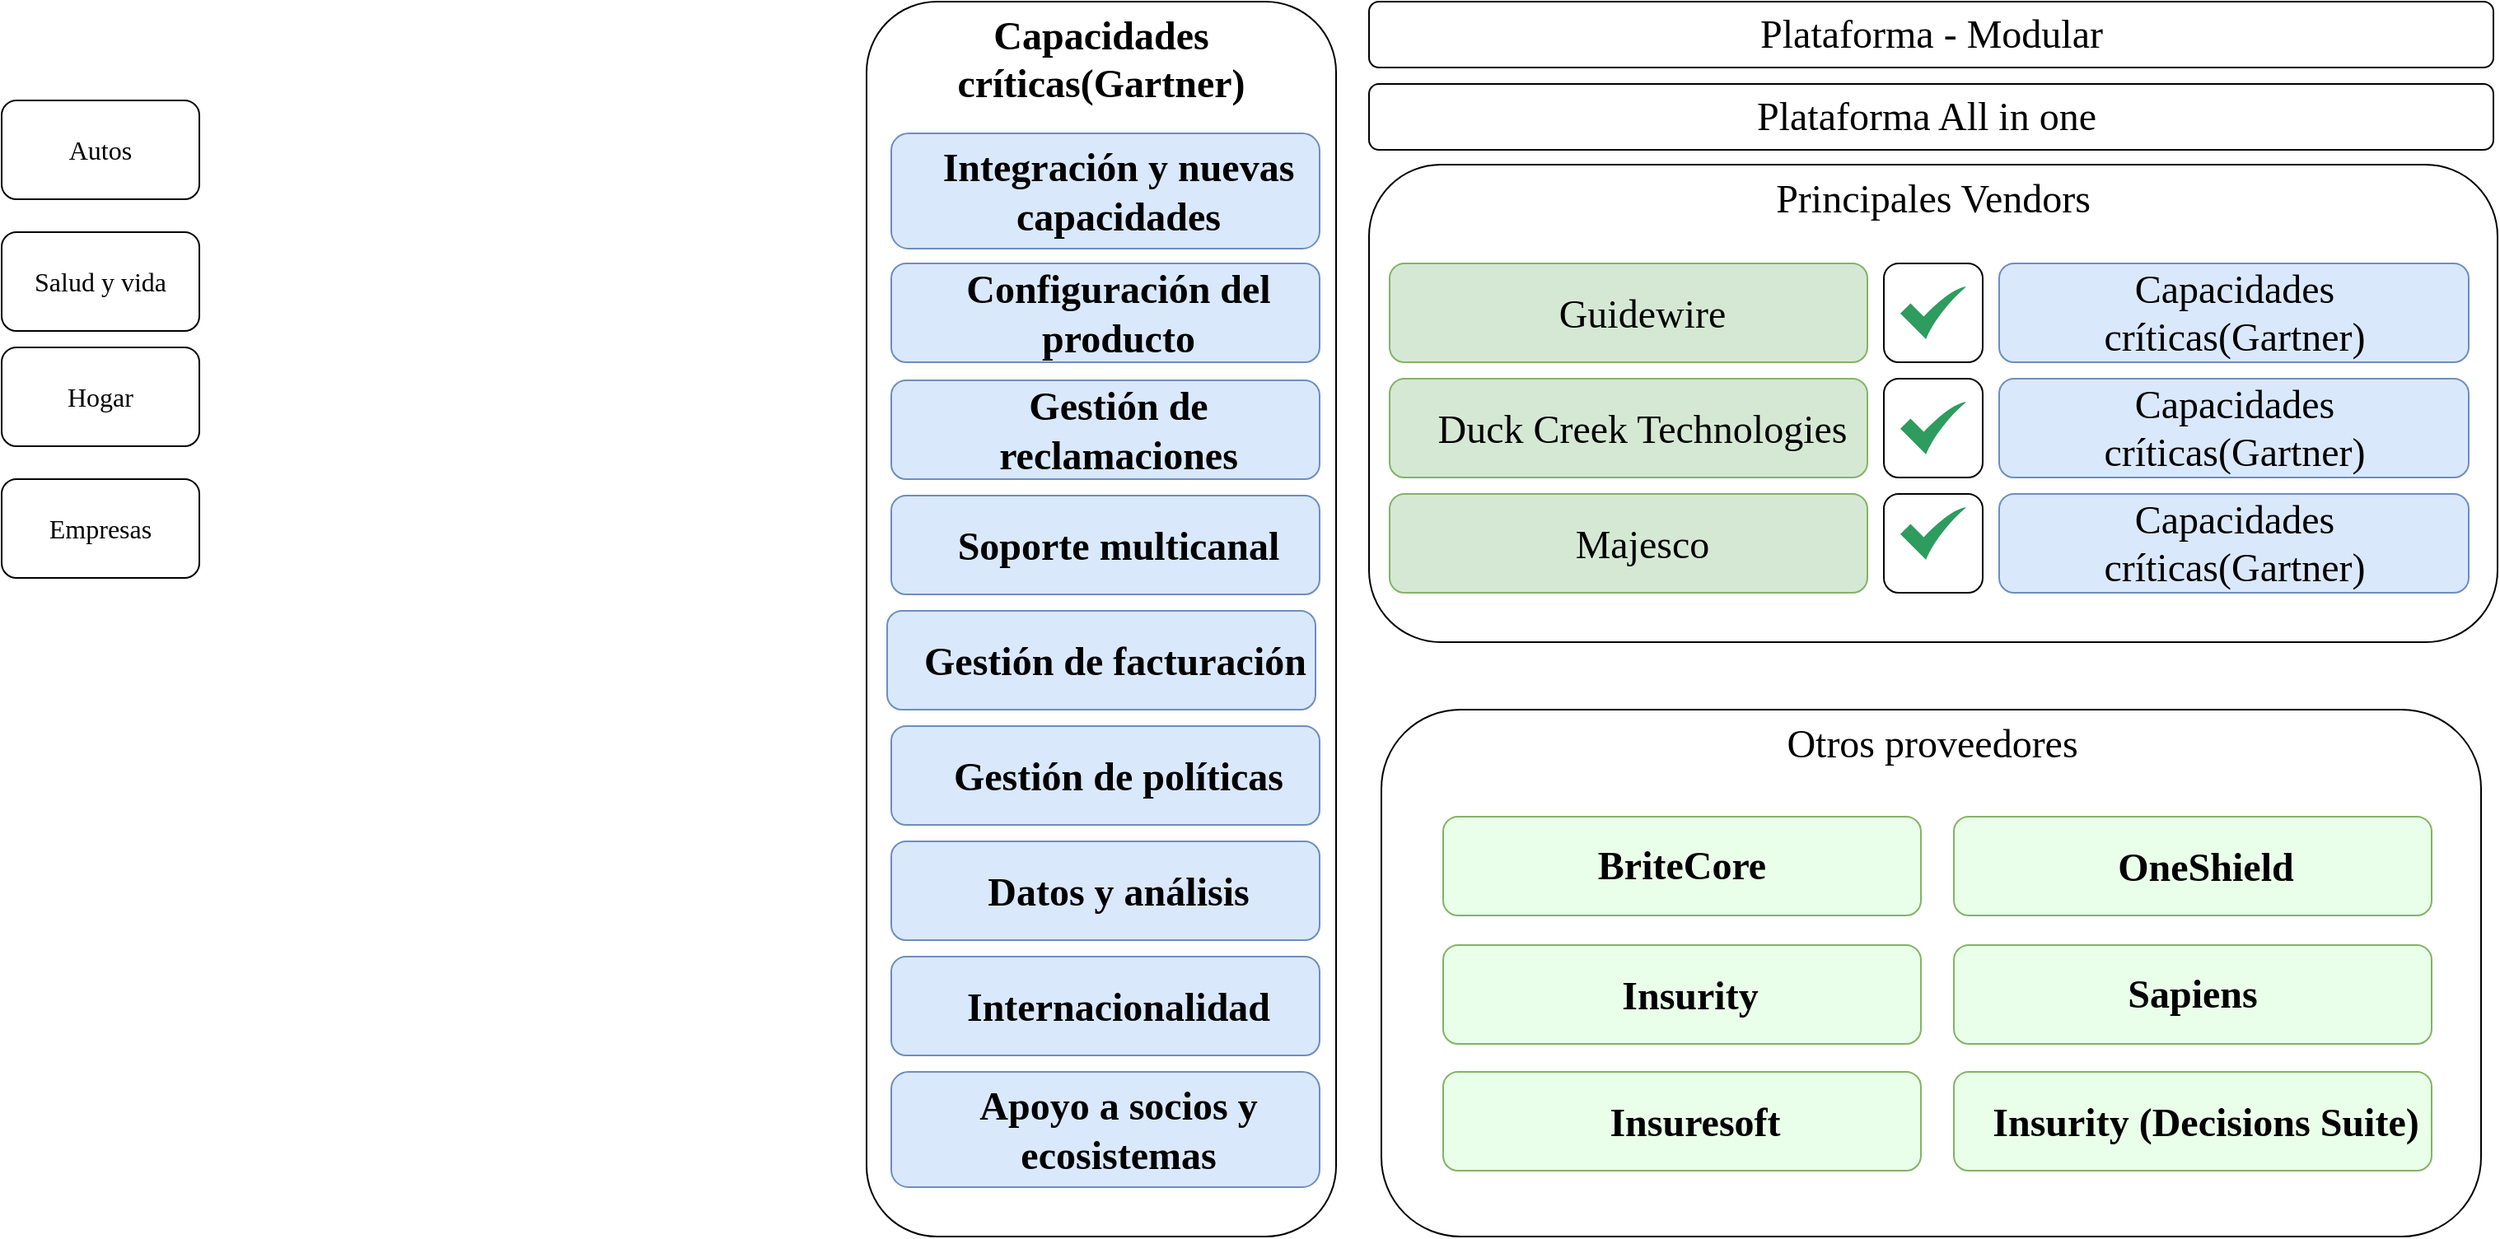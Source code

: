 <mxfile version="20.4.0" type="github">
  <diagram id="CVncSvfTRXWKGD7XDJtc" name="Página-1">
    <mxGraphModel dx="3044" dy="1103" grid="1" gridSize="10" guides="1" tooltips="1" connect="1" arrows="1" fold="1" page="1" pageScale="1" pageWidth="827" pageHeight="1169" math="0" shadow="0">
      <root>
        <mxCell id="0" />
        <mxCell id="1" parent="0" />
        <mxCell id="DDqWL9d71qqnalIb0cQY-25" value="Otros proveedores" style="rounded=1;whiteSpace=wrap;html=1;strokeColor=default;fontFamily=calibri;fontSize=24;fontColor=#000000;fillColor=default;verticalAlign=top;" vertex="1" parent="1">
          <mxGeometry x="387.5" y="490" width="667.5" height="320" as="geometry" />
        </mxCell>
        <mxCell id="CizckSoqbS4Y71LwHCDJ-42" value="Principales Vendors" style="rounded=1;whiteSpace=wrap;html=1;strokeColor=default;fontFamily=calibri;fontSize=24;fontColor=#000000;fillColor=default;verticalAlign=top;" parent="1" vertex="1">
          <mxGeometry x="380" y="159" width="685" height="290" as="geometry" />
        </mxCell>
        <mxCell id="CizckSoqbS4Y71LwHCDJ-7" value="&lt;span data-reactroot=&quot;&quot; class=&quot;notion-enable-hover&quot; data-token-index=&quot;0&quot; style=&quot;font-size: 24px;&quot;&gt;&lt;b style=&quot;font-size: 24px;&quot;&gt;&lt;font style=&quot;font-size: 24px;&quot;&gt;Capacidades críticas(Gartner)&lt;/font&gt;&lt;/b&gt;&lt;/span&gt;" style="rounded=1;whiteSpace=wrap;html=1;fontFamily=calibri;fontSize=24;fontStyle=0;verticalAlign=top;" parent="1" vertex="1">
          <mxGeometry x="75" y="60" width="285" height="750" as="geometry" />
        </mxCell>
        <mxCell id="CizckSoqbS4Y71LwHCDJ-1" value="&lt;ul style=&quot;box-sizing: border-box; margin-top: 15px; margin-bottom: 0px; margin-left: 0px; padding-left: 0px; font-size: 24px; list-style: outside url(&amp;quot;data:image/gif;base64,R0lGODlhBQAKAIABAAAAAP///yH5BAEAAAEALAAAAAAFAAoAAAIIjI+ZwKwPUQEAOw==&amp;quot;) !important;&quot;&gt;&lt;li style=&quot;box-sizing: border-box; font-feature-settings: &amp;quot;ss05&amp;quot;; margin: 0px 0px 15px; line-height: 30px; list-style: none; padding-left: 16px; position: relative; font-size: 24px;&quot;&gt;&lt;font style=&quot;box-sizing: border-box; vertical-align: inherit; font-size: 24px;&quot;&gt;Configuración del producto&lt;/font&gt;&lt;/li&gt;&lt;/ul&gt;" style="rounded=1;whiteSpace=wrap;html=1;fontStyle=1;fontFamily=calibri;fontSize=24;fillColor=#dae8fc;strokeColor=#6c8ebf;align=center;" parent="1" vertex="1">
          <mxGeometry x="90" y="219" width="260" height="60" as="geometry" />
        </mxCell>
        <mxCell id="CizckSoqbS4Y71LwHCDJ-9" value="&lt;ul style=&quot;box-sizing: border-box; margin-top: 15px; margin-bottom: 0px; margin-left: 0px; padding-left: 0px; font-size: 24px; list-style: outside url(&amp;quot;data:image/gif;base64,R0lGODlhBQAKAIABAAAAAP///yH5BAEAAAEALAAAAAAFAAoAAAIIjI+ZwKwPUQEAOw==&amp;quot;) !important;&quot;&gt;&lt;li style=&quot;box-sizing: border-box; font-feature-settings: &amp;quot;ss05&amp;quot;; margin: 0px 0px 15px; line-height: 30px; list-style: none; padding-left: 16px; position: relative; font-size: 24px;&quot;&gt;&lt;font style=&quot;box-sizing: border-box; vertical-align: inherit; font-size: 24px;&quot;&gt;Gestión de reclamaciones&lt;/font&gt;&lt;/li&gt;&lt;/ul&gt;" style="rounded=1;whiteSpace=wrap;html=1;fontFamily=calibri;fontSize=24;fillColor=#dae8fc;strokeColor=#6c8ebf;fontStyle=1;labelBackgroundColor=none;align=center;" parent="1" vertex="1">
          <mxGeometry x="90" y="290" width="260" height="60" as="geometry" />
        </mxCell>
        <mxCell id="CizckSoqbS4Y71LwHCDJ-10" value="&lt;ul style=&quot;box-sizing: border-box; margin-top: 15px; margin-bottom: 0px; margin-left: 0px; padding-left: 0px; font-size: 24px; text-align: left; list-style: outside url(&amp;quot;data:image/gif;base64,R0lGODlhBQAKAIABAAAAAP///yH5BAEAAAEALAAAAAAFAAoAAAIIjI+ZwKwPUQEAOw==&amp;quot;) !important;&quot;&gt;&lt;li style=&quot;box-sizing: border-box; font-feature-settings: &amp;quot;ss05&amp;quot;; margin: 0px 0px 15px; line-height: 30px; list-style: none; padding-left: 16px; position: relative; font-size: 24px;&quot;&gt;&lt;font style=&quot;box-sizing: border-box; vertical-align: inherit; font-size: 24px;&quot;&gt;Soporte multicanal&lt;/font&gt;&lt;/li&gt;&lt;/ul&gt;" style="rounded=1;whiteSpace=wrap;html=1;fontFamily=calibri;fontSize=24;fillColor=#dae8fc;strokeColor=#6c8ebf;fontStyle=1;labelBackgroundColor=none;" parent="1" vertex="1">
          <mxGeometry x="90" y="360" width="260" height="60" as="geometry" />
        </mxCell>
        <mxCell id="CizckSoqbS4Y71LwHCDJ-11" value="&lt;ul style=&quot;box-sizing: border-box; margin-top: 15px; margin-bottom: 0px; margin-left: 0px; padding-left: 0px; font-size: 24px; text-align: left; list-style: outside url(&amp;quot;data:image/gif;base64,R0lGODlhBQAKAIABAAAAAP///yH5BAEAAAEALAAAAAAFAAoAAAIIjI+ZwKwPUQEAOw==&amp;quot;) !important;&quot;&gt;&lt;li style=&quot;box-sizing: border-box; font-feature-settings: &amp;quot;ss05&amp;quot;; margin: 0px 0px 15px; line-height: 30px; list-style: none; padding-left: 16px; position: relative; font-size: 24px;&quot;&gt;&lt;font style=&quot;box-sizing: border-box; vertical-align: inherit; font-size: 24px;&quot;&gt;Gestión de políticas&lt;/font&gt;&lt;/li&gt;&lt;/ul&gt;" style="rounded=1;whiteSpace=wrap;html=1;fontFamily=calibri;fontSize=24;fillColor=#dae8fc;strokeColor=#6c8ebf;fontStyle=1;labelBackgroundColor=none;" parent="1" vertex="1">
          <mxGeometry x="90" y="500" width="260" height="60" as="geometry" />
        </mxCell>
        <mxCell id="CizckSoqbS4Y71LwHCDJ-12" value="&lt;ul style=&quot;box-sizing: border-box; margin-top: 15px; margin-bottom: 0px; margin-left: 0px; padding-left: 0px; font-size: 24px; text-align: left; list-style: outside url(&amp;quot;data:image/gif;base64,R0lGODlhBQAKAIABAAAAAP///yH5BAEAAAEALAAAAAAFAAoAAAIIjI+ZwKwPUQEAOw==&amp;quot;) !important;&quot;&gt;&lt;li style=&quot;box-sizing: border-box; font-feature-settings: &amp;quot;ss05&amp;quot;; margin: 0px 0px 15px; line-height: 30px; list-style: none; padding-left: 16px; position: relative; font-size: 24px;&quot;&gt;&lt;font style=&quot;box-sizing: border-box; vertical-align: inherit; font-size: 24px;&quot;&gt;Datos y análisis&lt;/font&gt;&lt;/li&gt;&lt;/ul&gt;" style="rounded=1;whiteSpace=wrap;html=1;fontFamily=calibri;fontSize=24;fillColor=#dae8fc;strokeColor=#6c8ebf;fontStyle=1;labelBackgroundColor=none;" parent="1" vertex="1">
          <mxGeometry x="90" y="570" width="260" height="60" as="geometry" />
        </mxCell>
        <mxCell id="CizckSoqbS4Y71LwHCDJ-13" value="&lt;ul style=&quot;box-sizing: border-box; margin-top: 15px; margin-bottom: 0px; margin-left: 0px; padding-left: 0px; font-size: 24px; text-align: left; list-style: outside url(&amp;quot;data:image/gif;base64,R0lGODlhBQAKAIABAAAAAP///yH5BAEAAAEALAAAAAAFAAoAAAIIjI+ZwKwPUQEAOw==&amp;quot;) !important;&quot;&gt;&lt;li style=&quot;box-sizing: border-box; font-feature-settings: &amp;quot;ss05&amp;quot;; margin: 0px 0px 15px; line-height: 30px; list-style: none; padding-left: 16px; position: relative; font-size: 24px;&quot;&gt;&lt;font style=&quot;box-sizing: border-box; vertical-align: inherit; font-size: 24px;&quot;&gt;Internacionalidad&lt;/font&gt;&lt;/li&gt;&lt;/ul&gt;" style="rounded=1;whiteSpace=wrap;html=1;fontFamily=calibri;fontSize=24;fillColor=#dae8fc;strokeColor=#6c8ebf;fontStyle=1;labelBackgroundColor=none;" parent="1" vertex="1">
          <mxGeometry x="90" y="640" width="260" height="60" as="geometry" />
        </mxCell>
        <mxCell id="CizckSoqbS4Y71LwHCDJ-14" value="&lt;ul style=&quot;box-sizing: border-box; margin-top: 15px; margin-bottom: 0px; margin-left: 0px; padding-left: 0px; font-size: 24px; list-style: outside url(&amp;quot;data:image/gif;base64,R0lGODlhBQAKAIABAAAAAP///yH5BAEAAAEALAAAAAAFAAoAAAIIjI+ZwKwPUQEAOw==&amp;quot;) !important;&quot;&gt;&lt;li style=&quot;box-sizing: border-box; font-feature-settings: &amp;quot;ss05&amp;quot;; margin: 0px 0px 15px; line-height: 30px; list-style: none; padding-left: 16px; position: relative; font-size: 24px;&quot;&gt;&lt;font style=&quot;box-sizing: border-box; vertical-align: inherit; font-size: 24px;&quot;&gt;Apoyo a socios y ecosistemas&lt;/font&gt;&lt;/li&gt;&lt;/ul&gt;" style="rounded=1;whiteSpace=wrap;html=1;fontFamily=calibri;fontSize=24;align=center;fillColor=#dae8fc;strokeColor=#6c8ebf;fontStyle=1;labelBackgroundColor=none;" parent="1" vertex="1">
          <mxGeometry x="90" y="710" width="260" height="70" as="geometry" />
        </mxCell>
        <mxCell id="CizckSoqbS4Y71LwHCDJ-16" value="Plataforma All in one&amp;nbsp;" style="rounded=1;whiteSpace=wrap;html=1;fontFamily=calibri;fontSize=24;" parent="1" vertex="1">
          <mxGeometry x="380" y="110" width="682.5" height="40" as="geometry" />
        </mxCell>
        <mxCell id="CizckSoqbS4Y71LwHCDJ-22" value="Plataforma - Modular" style="rounded=1;whiteSpace=wrap;html=1;fontFamily=calibri;fontSize=24;" parent="1" vertex="1">
          <mxGeometry x="380" y="60" width="682.5" height="40" as="geometry" />
        </mxCell>
        <mxCell id="CizckSoqbS4Y71LwHCDJ-23" value="&lt;span data-reactroot=&quot;&quot; class=&quot;notion-enable-hover&quot; data-token-index=&quot;0&quot; style=&quot;font-size: 16px;&quot;&gt;Autos&lt;/span&gt;" style="rounded=1;whiteSpace=wrap;html=1;fontFamily=Verdana;fontSize=16;fontStyle=0" parent="1" vertex="1">
          <mxGeometry x="-450" y="120" width="120" height="60" as="geometry" />
        </mxCell>
        <mxCell id="CizckSoqbS4Y71LwHCDJ-24" value="&lt;span data-reactroot=&quot;&quot; class=&quot;notion-enable-hover&quot; data-token-index=&quot;0&quot; style=&quot;font-size: 16px;&quot;&gt;Salud y vida&lt;/span&gt;" style="rounded=1;whiteSpace=wrap;html=1;fontFamily=Verdana;fontSize=16;fontStyle=0;" parent="1" vertex="1">
          <mxGeometry x="-450" y="200" width="120" height="60" as="geometry" />
        </mxCell>
        <mxCell id="CizckSoqbS4Y71LwHCDJ-25" value="&lt;span data-reactroot=&quot;&quot; class=&quot;notion-enable-hover&quot; data-token-index=&quot;1&quot; style=&quot;font-size: 16px;&quot;&gt;Hogar&lt;/span&gt;" style="rounded=1;whiteSpace=wrap;html=1;fontFamily=Verdana;fontSize=16;" parent="1" vertex="1">
          <mxGeometry x="-450" y="270" width="120" height="60" as="geometry" />
        </mxCell>
        <mxCell id="CizckSoqbS4Y71LwHCDJ-26" value="&lt;span data-reactroot=&quot;&quot; class=&quot;notion-enable-hover&quot; data-token-index=&quot;0&quot; style=&quot;font-size: 16px;&quot;&gt;Empresas&lt;/span&gt;" style="rounded=1;whiteSpace=wrap;html=1;fontFamily=Verdana;fontSize=16;" parent="1" vertex="1">
          <mxGeometry x="-450" y="350" width="120" height="60" as="geometry" />
        </mxCell>
        <mxCell id="CizckSoqbS4Y71LwHCDJ-28" value="&lt;span data-reactroot=&quot;&quot; class=&quot;notion-enable-hover&quot; data-token-index=&quot;0&quot; style=&quot;fill: rgb(51, 126, 169); font-size: 24px;&quot;&gt;BriteCore&lt;/span&gt;" style="rounded=1;whiteSpace=wrap;html=1;strokeColor=#82b366;fontFamily=calibri;fontSize=24;fillColor=#EAFFE9;fontStyle=1;labelBackgroundColor=none;" parent="1" vertex="1">
          <mxGeometry x="425" y="555" width="290" height="60" as="geometry" />
        </mxCell>
        <mxCell id="CizckSoqbS4Y71LwHCDJ-30" value="&lt;ul style=&quot;box-sizing: border-box; margin-top: 15px; margin-bottom: 0px; margin-left: 0px; padding-left: 0px; font-size: 24px; text-align: left; list-style: outside url(&amp;quot;data:image/gif;base64,R0lGODlhBQAKAIABAAAAAP///yH5BAEAAAEALAAAAAAFAAoAAAIIjI+ZwKwPUQEAOw==&amp;quot;) !important;&quot;&gt;&lt;li style=&quot;box-sizing: border-box; font-feature-settings: &amp;quot;ss05&amp;quot;; margin: 0px 0px 15px; line-height: 30px; list-style: none; padding-left: 16px; position: relative; font-size: 24px;&quot;&gt;Duck Creek Technologies&lt;/li&gt;&lt;/ul&gt;" style="rounded=1;whiteSpace=wrap;html=1;strokeColor=#82b366;fontFamily=calibri;fontSize=24;fillColor=#d5e8d4;fontStyle=0;labelBackgroundColor=none;" parent="1" vertex="1">
          <mxGeometry x="392.5" y="289" width="290" height="60" as="geometry" />
        </mxCell>
        <mxCell id="CizckSoqbS4Y71LwHCDJ-32" value="&lt;ul style=&quot;box-sizing: border-box; margin-top: 15px; margin-bottom: 0px; margin-left: 0px; padding-left: 0px; font-size: 24px; text-align: left; list-style: outside url(&amp;quot;data:image/gif;base64,R0lGODlhBQAKAIABAAAAAP///yH5BAEAAAEALAAAAAAFAAoAAAIIjI+ZwKwPUQEAOw==&amp;quot;) !important;&quot;&gt;&lt;li style=&quot;box-sizing: border-box; font-feature-settings: &amp;quot;ss05&amp;quot;; margin: 0px 0px 15px; line-height: 30px; list-style: none; padding-left: 16px; position: relative; font-size: 24px;&quot;&gt;Guidewire&lt;/li&gt;&lt;/ul&gt;" style="rounded=1;whiteSpace=wrap;html=1;strokeColor=#82b366;fontFamily=calibri;fontSize=24;fillColor=#d5e8d4;fontStyle=0;labelBackgroundColor=none;" parent="1" vertex="1">
          <mxGeometry x="392.5" y="219" width="290" height="60" as="geometry" />
        </mxCell>
        <mxCell id="CizckSoqbS4Y71LwHCDJ-33" value="&lt;ul style=&quot;box-sizing: border-box; margin-top: 15px; margin-bottom: 0px; margin-left: 0px; padding-left: 0px; font-size: 24px; text-align: left; list-style: outside url(&amp;quot;data:image/gif;base64,R0lGODlhBQAKAIABAAAAAP///yH5BAEAAAEALAAAAAAFAAoAAAIIjI+ZwKwPUQEAOw==&amp;quot;) !important;&quot;&gt;&lt;li style=&quot;box-sizing: border-box; font-feature-settings: &amp;quot;ss05&amp;quot;; margin: 0px 0px 15px; line-height: 30px; list-style: none; padding-left: 16px; position: relative; font-size: 24px;&quot;&gt;Insuresoft&lt;/li&gt;&lt;/ul&gt;" style="rounded=1;whiteSpace=wrap;html=1;strokeColor=#82b366;fontFamily=calibri;fontSize=24;fillColor=#EAFFE9;fontStyle=1;labelBackgroundColor=none;" parent="1" vertex="1">
          <mxGeometry x="425" y="710" width="290" height="60" as="geometry" />
        </mxCell>
        <mxCell id="CizckSoqbS4Y71LwHCDJ-35" value="&lt;ul style=&quot;box-sizing: border-box; margin-top: 15px; margin-bottom: 0px; margin-left: 0px; padding-left: 0px; font-size: 24px; text-align: left; list-style: outside url(&amp;quot;data:image/gif;base64,R0lGODlhBQAKAIABAAAAAP///yH5BAEAAAEALAAAAAAFAAoAAAIIjI+ZwKwPUQEAOw==&amp;quot;) !important;&quot;&gt;&lt;li style=&quot;box-sizing: border-box; font-feature-settings: &amp;quot;ss05&amp;quot;; margin: 0px 0px 15px; line-height: 30px; list-style: none; padding-left: 16px; position: relative; font-size: 24px;&quot;&gt;Insurity&amp;nbsp;&lt;/li&gt;&lt;/ul&gt;" style="rounded=1;whiteSpace=wrap;html=1;strokeColor=#82b366;fontFamily=calibri;fontSize=24;fillColor=#EAFFE9;fontStyle=1;labelBackgroundColor=none;" parent="1" vertex="1">
          <mxGeometry x="425" y="633" width="290" height="60" as="geometry" />
        </mxCell>
        <mxCell id="CizckSoqbS4Y71LwHCDJ-36" value="&lt;ul style=&quot;box-sizing: border-box; margin-top: 15px; margin-bottom: 0px; margin-left: 0px; padding-left: 0px; font-size: 24px; text-align: left; list-style: outside url(&amp;quot;data:image/gif;base64,R0lGODlhBQAKAIABAAAAAP///yH5BAEAAAEALAAAAAAFAAoAAAIIjI+ZwKwPUQEAOw==&amp;quot;) !important;&quot;&gt;&lt;li style=&quot;box-sizing: border-box; font-feature-settings: &amp;quot;ss05&amp;quot;; margin: 0px 0px 15px; line-height: 30px; list-style: none; padding-left: 16px; position: relative; font-size: 24px;&quot;&gt;Insurity (Decisions Suite)&lt;/li&gt;&lt;/ul&gt;" style="rounded=1;whiteSpace=wrap;html=1;strokeColor=#82b366;fontFamily=calibri;fontSize=24;fillColor=#EAFFE9;fontStyle=1;labelBackgroundColor=none;" parent="1" vertex="1">
          <mxGeometry x="735" y="710" width="290" height="60" as="geometry" />
        </mxCell>
        <mxCell id="CizckSoqbS4Y71LwHCDJ-37" value="&lt;ul style=&quot;box-sizing: border-box; margin-top: 15px; margin-bottom: 0px; margin-left: 0px; padding-left: 0px; font-size: 24px; text-align: left; list-style: outside url(&amp;quot;data:image/gif;base64,R0lGODlhBQAKAIABAAAAAP///yH5BAEAAAEALAAAAAAFAAoAAAIIjI+ZwKwPUQEAOw==&amp;quot;) !important;&quot;&gt;&lt;li style=&quot;box-sizing: border-box; font-feature-settings: &amp;quot;ss05&amp;quot;; margin: 0px 0px 15px; line-height: 30px; list-style: none; padding-left: 16px; position: relative; font-size: 24px;&quot;&gt;Majesco&lt;/li&gt;&lt;/ul&gt;" style="rounded=1;whiteSpace=wrap;html=1;strokeColor=#82b366;fontFamily=calibri;fontSize=24;fillColor=#d5e8d4;fontStyle=0;labelBackgroundColor=none;" parent="1" vertex="1">
          <mxGeometry x="392.5" y="359" width="290" height="60" as="geometry" />
        </mxCell>
        <mxCell id="CizckSoqbS4Y71LwHCDJ-38" value="&lt;ul style=&quot;box-sizing: border-box; margin-top: 15px; margin-bottom: 0px; margin-left: 0px; padding-left: 0px; font-size: 24px; text-align: left; list-style: outside url(&amp;quot;data:image/gif;base64,R0lGODlhBQAKAIABAAAAAP///yH5BAEAAAEALAAAAAAFAAoAAAIIjI+ZwKwPUQEAOw==&amp;quot;) !important;&quot;&gt;&lt;li style=&quot;box-sizing: border-box; font-feature-settings: &amp;quot;ss05&amp;quot;; margin: 0px 0px 15px; line-height: 30px; list-style: none; padding-left: 16px; position: relative; font-size: 24px;&quot;&gt;OneShield&lt;/li&gt;&lt;/ul&gt;" style="rounded=1;whiteSpace=wrap;html=1;strokeColor=#82b366;fontFamily=calibri;fontSize=24;fillColor=#EAFFE9;spacing=2;fontStyle=1;labelBackgroundColor=none;" parent="1" vertex="1">
          <mxGeometry x="735" y="555" width="290" height="60" as="geometry" />
        </mxCell>
        <mxCell id="CizckSoqbS4Y71LwHCDJ-41" value="Sapiens" style="rounded=1;whiteSpace=wrap;html=1;strokeColor=#82b366;fontFamily=calibri;fontSize=24;fillColor=#EAFFE9;fontStyle=1;labelBackgroundColor=none;" parent="1" vertex="1">
          <mxGeometry x="735" y="633" width="290" height="60" as="geometry" />
        </mxCell>
        <mxCell id="DDqWL9d71qqnalIb0cQY-1" value="&lt;span data-reactroot=&quot;&quot; class=&quot;notion-enable-hover&quot; data-token-index=&quot;0&quot; style=&quot;font-size: 24px;&quot;&gt;&lt;span style=&quot;font-size: 24px;&quot;&gt;&lt;font style=&quot;font-size: 24px;&quot;&gt;Capacidades críticas(Gartner)&lt;/font&gt;&lt;/span&gt;&lt;/span&gt;" style="rounded=1;whiteSpace=wrap;html=1;fontFamily=calibri;fontSize=24;fontStyle=0;verticalAlign=middle;fillColor=#dae8fc;strokeColor=#6c8ebf;" vertex="1" parent="1">
          <mxGeometry x="762.5" y="219" width="285" height="60" as="geometry" />
        </mxCell>
        <mxCell id="DDqWL9d71qqnalIb0cQY-2" value="&lt;span data-reactroot=&quot;&quot; class=&quot;notion-enable-hover&quot; data-token-index=&quot;0&quot; style=&quot;font-size: 24px;&quot;&gt;&lt;span style=&quot;font-size: 24px;&quot;&gt;&lt;font style=&quot;font-size: 24px;&quot;&gt;Capacidades críticas(Gartner)&lt;/font&gt;&lt;/span&gt;&lt;/span&gt;" style="rounded=1;whiteSpace=wrap;html=1;fontFamily=calibri;fontSize=24;fontStyle=0;verticalAlign=middle;fillColor=#dae8fc;strokeColor=#6c8ebf;" vertex="1" parent="1">
          <mxGeometry x="762.5" y="289" width="285" height="60" as="geometry" />
        </mxCell>
        <mxCell id="DDqWL9d71qqnalIb0cQY-3" value="&lt;span data-reactroot=&quot;&quot; class=&quot;notion-enable-hover&quot; data-token-index=&quot;0&quot; style=&quot;font-size: 24px;&quot;&gt;&lt;span style=&quot;font-size: 24px;&quot;&gt;&lt;font style=&quot;font-size: 24px;&quot;&gt;Capacidades críticas(Gartner)&lt;/font&gt;&lt;/span&gt;&lt;/span&gt;" style="rounded=1;whiteSpace=wrap;html=1;fontFamily=calibri;fontSize=24;fontStyle=0;verticalAlign=middle;fillColor=#dae8fc;strokeColor=#6c8ebf;" vertex="1" parent="1">
          <mxGeometry x="762.5" y="359" width="285" height="60" as="geometry" />
        </mxCell>
        <mxCell id="DDqWL9d71qqnalIb0cQY-4" value="" style="rounded=1;whiteSpace=wrap;html=1;fontFamily=calibri;fontSize=24;fontStyle=0;verticalAlign=middle;" vertex="1" parent="1">
          <mxGeometry x="692.5" y="219" width="60" height="60" as="geometry" />
        </mxCell>
        <mxCell id="DDqWL9d71qqnalIb0cQY-5" value="" style="rounded=1;whiteSpace=wrap;html=1;fontFamily=calibri;fontSize=24;fontStyle=0;verticalAlign=middle;" vertex="1" parent="1">
          <mxGeometry x="692.5" y="289" width="60" height="60" as="geometry" />
        </mxCell>
        <mxCell id="DDqWL9d71qqnalIb0cQY-6" value="" style="rounded=1;whiteSpace=wrap;html=1;fontFamily=calibri;fontSize=24;fontStyle=0;verticalAlign=middle;" vertex="1" parent="1">
          <mxGeometry x="692.5" y="359" width="60" height="60" as="geometry" />
        </mxCell>
        <mxCell id="DDqWL9d71qqnalIb0cQY-7" value="" style="sketch=0;html=1;aspect=fixed;strokeColor=none;shadow=0;align=center;verticalAlign=top;fillColor=#2D9C5E;shape=mxgraph.gcp2.check;rounded=1;fontFamily=calibri;fontSize=24;fontColor=none;" vertex="1" parent="1">
          <mxGeometry x="702.5" y="233" width="40" height="32" as="geometry" />
        </mxCell>
        <mxCell id="DDqWL9d71qqnalIb0cQY-8" value="" style="sketch=0;html=1;aspect=fixed;strokeColor=none;shadow=0;align=center;verticalAlign=top;fillColor=#2D9C5E;shape=mxgraph.gcp2.check;rounded=1;fontFamily=calibri;fontSize=24;fontColor=none;" vertex="1" parent="1">
          <mxGeometry x="702.5" y="303" width="40" height="32" as="geometry" />
        </mxCell>
        <mxCell id="DDqWL9d71qqnalIb0cQY-9" value="" style="sketch=0;html=1;aspect=fixed;strokeColor=none;shadow=0;align=center;verticalAlign=top;fillColor=#2D9C5E;shape=mxgraph.gcp2.check;rounded=1;fontFamily=calibri;fontSize=24;fontColor=none;" vertex="1" parent="1">
          <mxGeometry x="702.5" y="367" width="40" height="32" as="geometry" />
        </mxCell>
        <mxCell id="DDqWL9d71qqnalIb0cQY-28" value="&lt;ul style=&quot;box-sizing: border-box; margin-top: 15px; margin-bottom: 0px; margin-left: 0px; padding-left: 0px; font-size: 24px; list-style: outside url(&amp;quot;data:image/gif;base64,R0lGODlhBQAKAIABAAAAAP///yH5BAEAAAEALAAAAAAFAAoAAAIIjI+ZwKwPUQEAOw==&amp;quot;) !important;&quot;&gt;&lt;li style=&quot;box-sizing: border-box; font-feature-settings: &amp;quot;ss05&amp;quot;; margin: 0px 0px 15px; line-height: 30px; list-style: none; padding-left: 16px; position: relative; font-size: 24px;&quot;&gt;&lt;font style=&quot;box-sizing: border-box; vertical-align: inherit; font-size: 24px;&quot;&gt;Integración y nuevas capacidades&lt;/font&gt;&lt;/li&gt;&lt;/ul&gt;" style="rounded=1;whiteSpace=wrap;html=1;fontFamily=calibri;fontSize=24;align=center;fillColor=#dae8fc;strokeColor=#6c8ebf;fontStyle=1;labelBackgroundColor=none;" vertex="1" parent="1">
          <mxGeometry x="90" y="140" width="260" height="70" as="geometry" />
        </mxCell>
        <mxCell id="DDqWL9d71qqnalIb0cQY-30" value="&lt;ul style=&quot;box-sizing: border-box; margin-top: 15px; margin-bottom: 0px; margin-left: 0px; padding-left: 0px; font-size: 24px; text-align: left; list-style: outside url(&amp;quot;data:image/gif;base64,R0lGODlhBQAKAIABAAAAAP///yH5BAEAAAEALAAAAAAFAAoAAAIIjI+ZwKwPUQEAOw==&amp;quot;) !important;&quot;&gt;&lt;li style=&quot;box-sizing: border-box; font-feature-settings: &amp;quot;ss05&amp;quot;; margin: 0px 0px 15px; line-height: 30px; list-style: none; padding-left: 16px; position: relative; font-size: 24px;&quot;&gt;&lt;font style=&quot;box-sizing: border-box; vertical-align: inherit; font-size: 24px;&quot;&gt;Gestión de facturación&lt;/font&gt;&lt;/li&gt;&lt;/ul&gt;" style="rounded=1;whiteSpace=wrap;html=1;fontFamily=calibri;fontSize=24;fillColor=#dae8fc;strokeColor=#6c8ebf;fontStyle=1;labelBackgroundColor=none;" vertex="1" parent="1">
          <mxGeometry x="87.5" y="430" width="260" height="60" as="geometry" />
        </mxCell>
      </root>
    </mxGraphModel>
  </diagram>
</mxfile>
